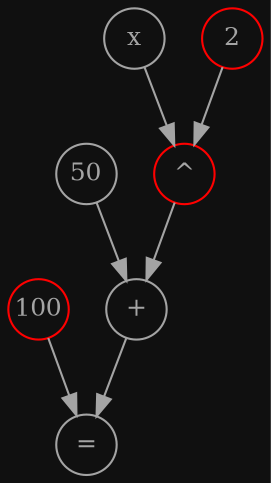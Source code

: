 
// 100 = 50 + x ^ 2
digraph calc {
        graph [bgcolor="#101010",color="#A4A4A4"]
        edge [color="#A4A4A4"]
        node [shape=ellipse,width=.4,height=.4,color="#A4A4A4",fontcolor="#A4A4A4",fontsize=12,fixedsize=true]
        100 -> equals
        50 -> plus -> equals
        x -> power -> plus
        2 -> power

        equals[label="="]
        plus[label="+"]
        power[label="^",color=red]
        100[color=red]
        2[color=red]
}
